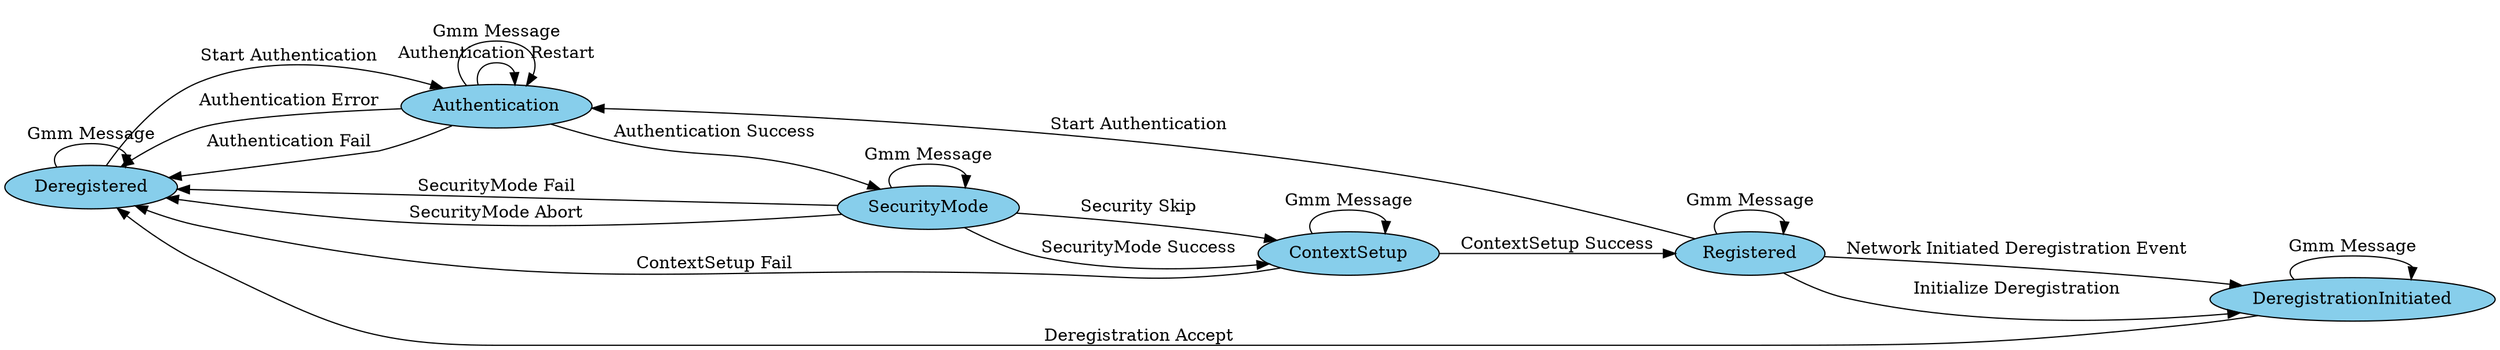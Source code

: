 // Copyright 2024 Ella Networks
digraph FSM {
	rankdir=LR
	size="100"
    node[width=1 fixedsize=false shape=ellipse style=filled fillcolor="skyblue"]
	
	Deregistered -> Authentication [label="Start Authentication"]
	Authentication -> Deregistered [label="Authentication Error"]
	SecurityMode -> ContextSetup [label="Security Skip"]
	SecurityMode -> Deregistered [label="SecurityMode Fail"]
	ContextSetup -> Registered [label="ContextSetup Success"]
	Authentication -> SecurityMode [label="Authentication Success"]
	SecurityMode -> ContextSetup [label="SecurityMode Success"]
	Deregistered -> Deregistered [label="Gmm Message"]
	SecurityMode -> SecurityMode [label="Gmm Message"]
	Registered -> Registered [label="Gmm Message"]
	Registered -> Authentication [label="Start Authentication"]
	Authentication -> Authentication [label="Authentication Restart"]
	ContextSetup -> ContextSetup [label="Gmm Message"]
	ContextSetup -> Deregistered [label="ContextSetup Fail"]
	Registered -> DeregistrationInitiated [label="Initialize Deregistration"]
	Registered -> DeregistrationInitiated [label="Network Initiated Deregistration Event"]
	DeregistrationInitiated -> Deregistered [label="Deregistration Accept"]
	Authentication -> Authentication [label="Gmm Message"]
	DeregistrationInitiated -> DeregistrationInitiated [label="Gmm Message"]
	Authentication -> Deregistered [label="Authentication Fail"]
	SecurityMode -> Deregistered [label="SecurityMode Abort"]
}
